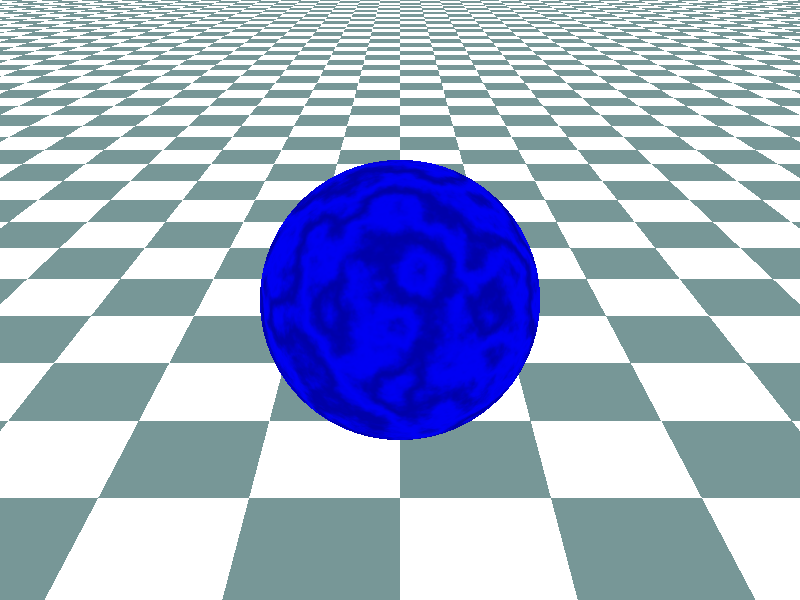 // Sample file demonstrating a spotlight.   
// POV-Ray input file - Alexander Enzmann & CdW

#include "colors.inc"
#include "textures.inc"


camera {
   location <0, 5, -12>
   direction <0, 0, 1.5>
   up      <0, 1, 0>
   right   <4/3, 0, 0>
   look_at <0, 0, 0>
}

// This is the spotlight.
light_source {
   <10, 10, 0> color red 1 green 1 blue 0.5
   spotlight
   point_at <0, 1, 0>
   tightness 50
   radius 11
   falloff 25

   looks_like {
      sphere {
         <10, 10, 0>, 0.5
         texture {
            pigment { White }
            finish { Luminous }
         }
      }
   }
}

light_source {
   <-10, 10, 0> color red 0.5 green 0.5 blue 1.0
   spotlight
   point_at <0, 1, 0>
   tightness 50
   radius 11
   falloff 25
}

light_source {
   <0, 10, -10> color red 1.0 green 0.1 blue 0.1
   spotlight
   point_at <0, 1, 0>
   tightness 20
   radius 11
   falloff 35
}

// Create a sphere with a checker texture
sphere { <0, 0, 0>, 2
   pigment { Sapphire_Agate }
   finish {
      specular 0.6
      ambient 0.2
      diffuse 0.8
   }
}

// Create a ground plane
plane { y, -2.01

   pigment {
      checker colour White colour DarkSlateGrey
      scale 2 
   }
   finish {
      ambient 0.2
      diffuse 0.8
   }
}
